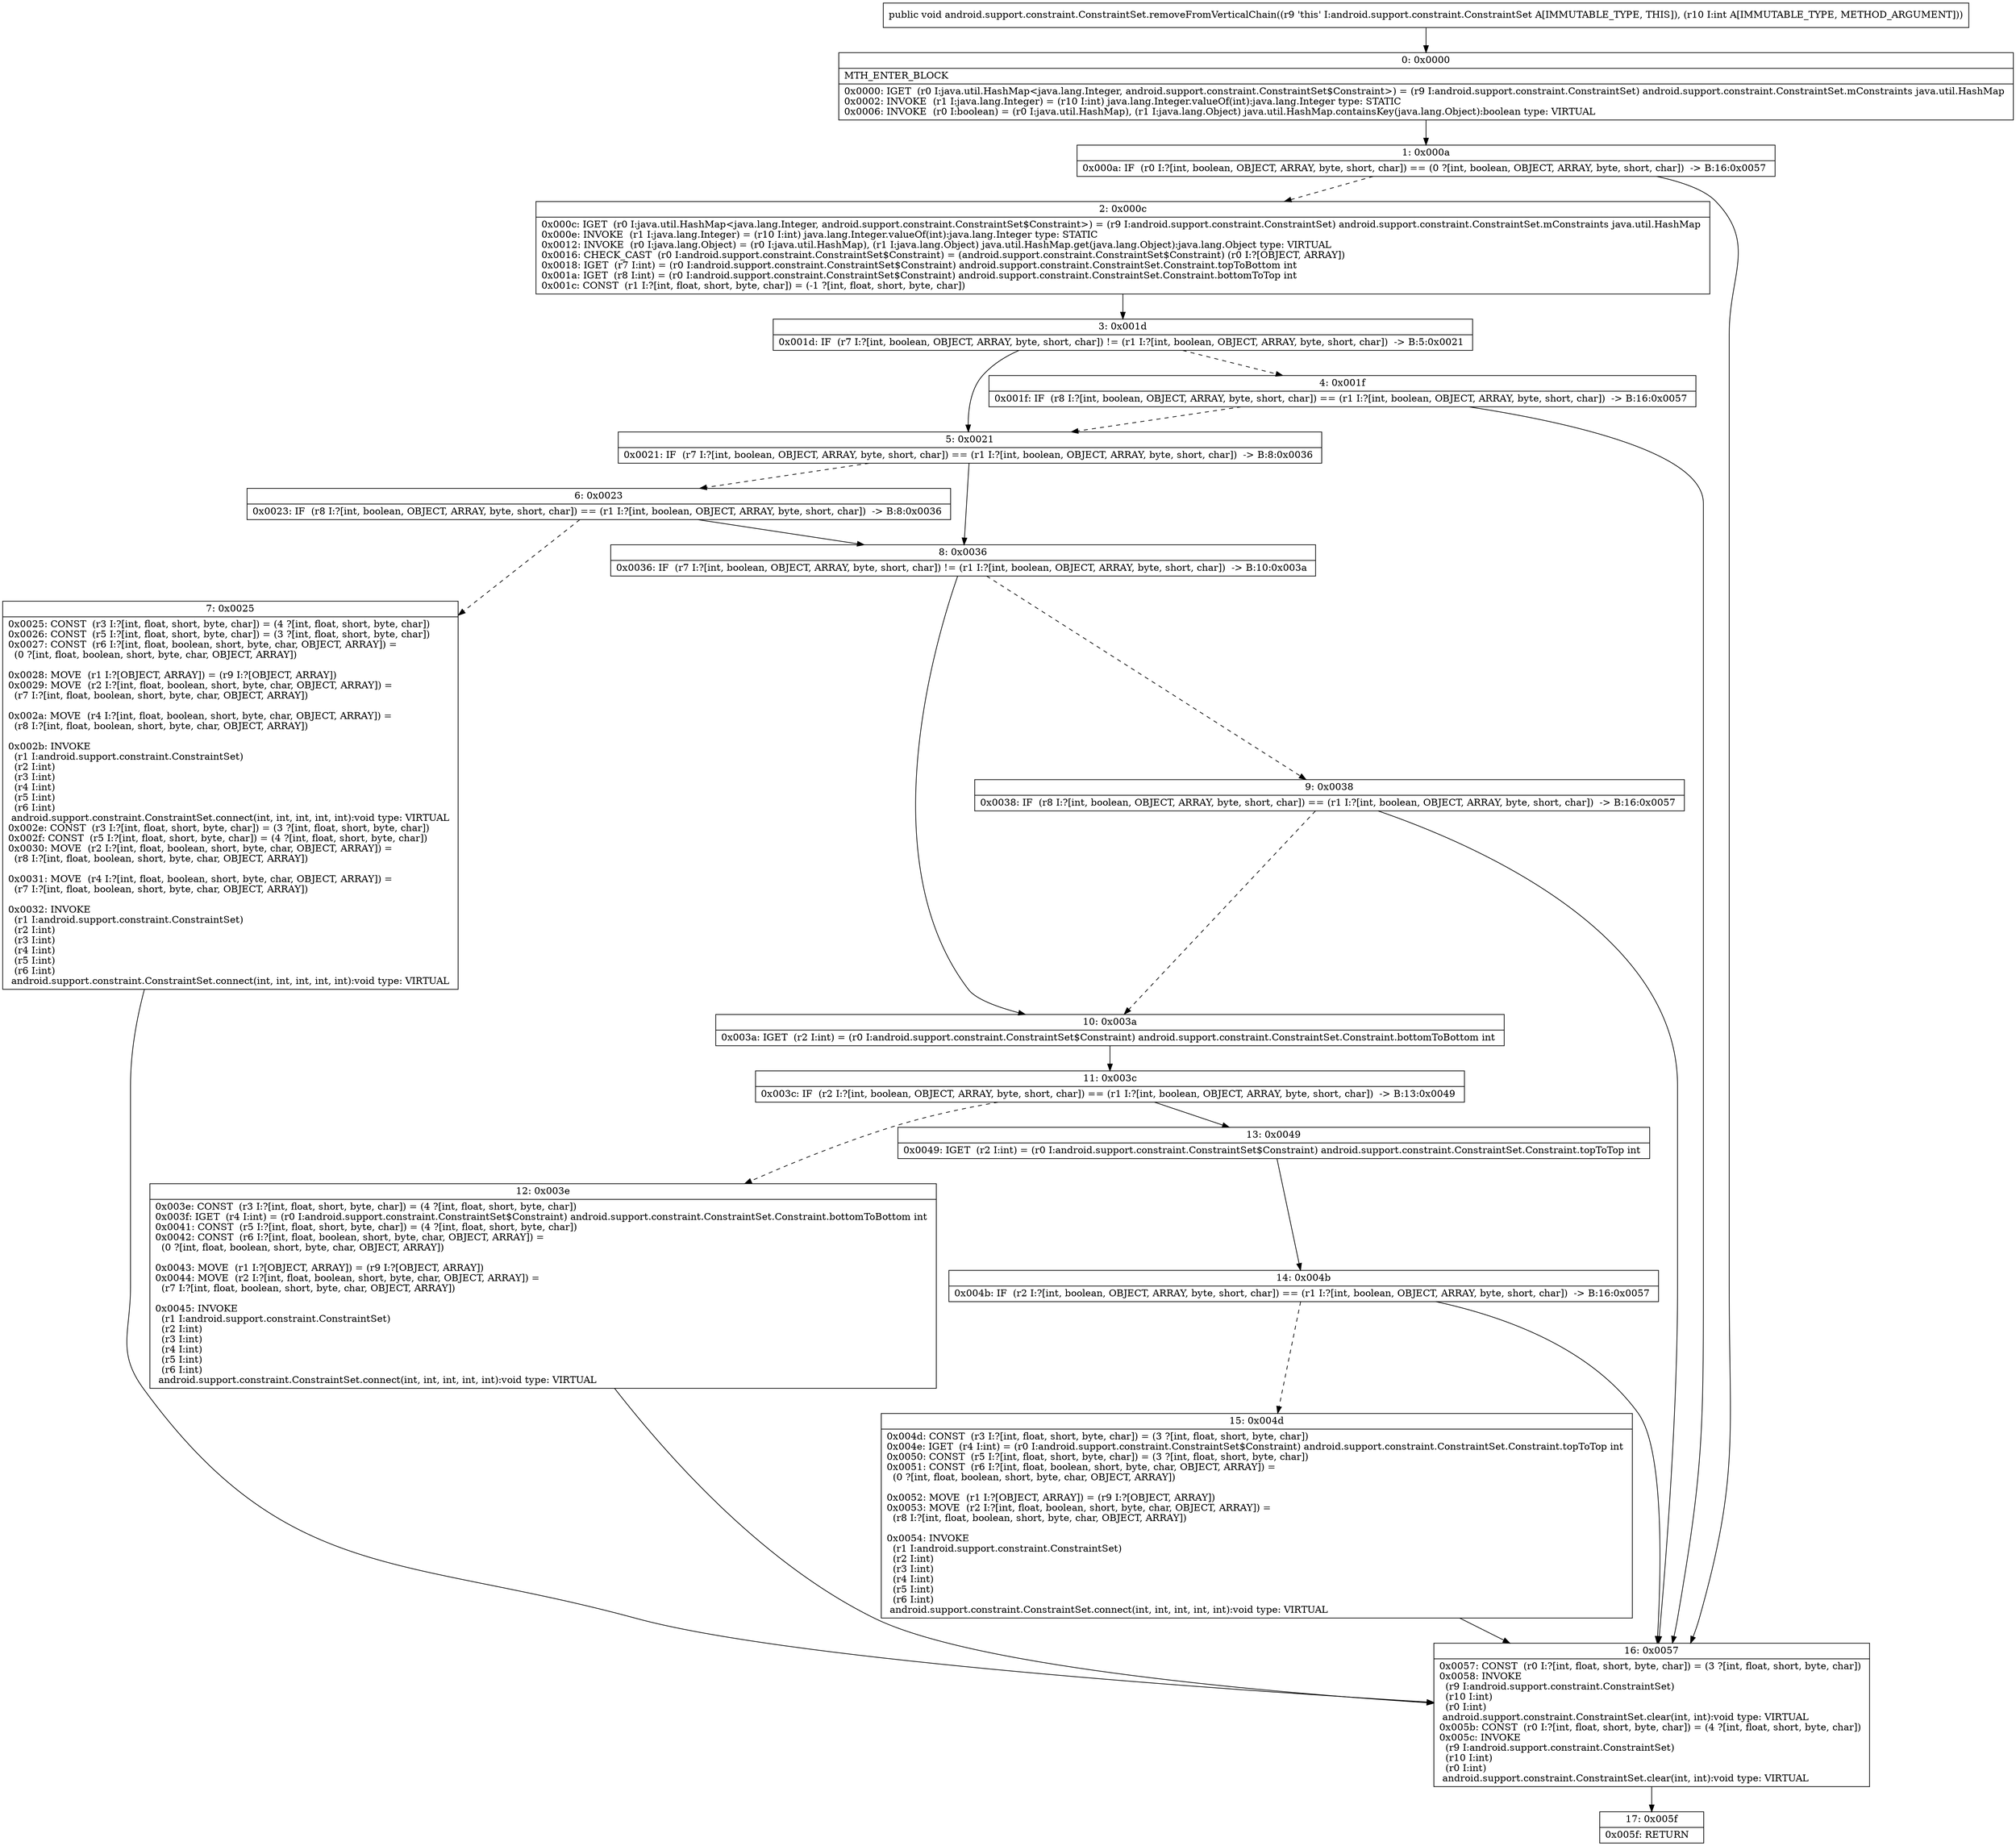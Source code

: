 digraph "CFG forandroid.support.constraint.ConstraintSet.removeFromVerticalChain(I)V" {
Node_0 [shape=record,label="{0\:\ 0x0000|MTH_ENTER_BLOCK\l|0x0000: IGET  (r0 I:java.util.HashMap\<java.lang.Integer, android.support.constraint.ConstraintSet$Constraint\>) = (r9 I:android.support.constraint.ConstraintSet) android.support.constraint.ConstraintSet.mConstraints java.util.HashMap \l0x0002: INVOKE  (r1 I:java.lang.Integer) = (r10 I:int) java.lang.Integer.valueOf(int):java.lang.Integer type: STATIC \l0x0006: INVOKE  (r0 I:boolean) = (r0 I:java.util.HashMap), (r1 I:java.lang.Object) java.util.HashMap.containsKey(java.lang.Object):boolean type: VIRTUAL \l}"];
Node_1 [shape=record,label="{1\:\ 0x000a|0x000a: IF  (r0 I:?[int, boolean, OBJECT, ARRAY, byte, short, char]) == (0 ?[int, boolean, OBJECT, ARRAY, byte, short, char])  \-\> B:16:0x0057 \l}"];
Node_2 [shape=record,label="{2\:\ 0x000c|0x000c: IGET  (r0 I:java.util.HashMap\<java.lang.Integer, android.support.constraint.ConstraintSet$Constraint\>) = (r9 I:android.support.constraint.ConstraintSet) android.support.constraint.ConstraintSet.mConstraints java.util.HashMap \l0x000e: INVOKE  (r1 I:java.lang.Integer) = (r10 I:int) java.lang.Integer.valueOf(int):java.lang.Integer type: STATIC \l0x0012: INVOKE  (r0 I:java.lang.Object) = (r0 I:java.util.HashMap), (r1 I:java.lang.Object) java.util.HashMap.get(java.lang.Object):java.lang.Object type: VIRTUAL \l0x0016: CHECK_CAST  (r0 I:android.support.constraint.ConstraintSet$Constraint) = (android.support.constraint.ConstraintSet$Constraint) (r0 I:?[OBJECT, ARRAY]) \l0x0018: IGET  (r7 I:int) = (r0 I:android.support.constraint.ConstraintSet$Constraint) android.support.constraint.ConstraintSet.Constraint.topToBottom int \l0x001a: IGET  (r8 I:int) = (r0 I:android.support.constraint.ConstraintSet$Constraint) android.support.constraint.ConstraintSet.Constraint.bottomToTop int \l0x001c: CONST  (r1 I:?[int, float, short, byte, char]) = (\-1 ?[int, float, short, byte, char]) \l}"];
Node_3 [shape=record,label="{3\:\ 0x001d|0x001d: IF  (r7 I:?[int, boolean, OBJECT, ARRAY, byte, short, char]) != (r1 I:?[int, boolean, OBJECT, ARRAY, byte, short, char])  \-\> B:5:0x0021 \l}"];
Node_4 [shape=record,label="{4\:\ 0x001f|0x001f: IF  (r8 I:?[int, boolean, OBJECT, ARRAY, byte, short, char]) == (r1 I:?[int, boolean, OBJECT, ARRAY, byte, short, char])  \-\> B:16:0x0057 \l}"];
Node_5 [shape=record,label="{5\:\ 0x0021|0x0021: IF  (r7 I:?[int, boolean, OBJECT, ARRAY, byte, short, char]) == (r1 I:?[int, boolean, OBJECT, ARRAY, byte, short, char])  \-\> B:8:0x0036 \l}"];
Node_6 [shape=record,label="{6\:\ 0x0023|0x0023: IF  (r8 I:?[int, boolean, OBJECT, ARRAY, byte, short, char]) == (r1 I:?[int, boolean, OBJECT, ARRAY, byte, short, char])  \-\> B:8:0x0036 \l}"];
Node_7 [shape=record,label="{7\:\ 0x0025|0x0025: CONST  (r3 I:?[int, float, short, byte, char]) = (4 ?[int, float, short, byte, char]) \l0x0026: CONST  (r5 I:?[int, float, short, byte, char]) = (3 ?[int, float, short, byte, char]) \l0x0027: CONST  (r6 I:?[int, float, boolean, short, byte, char, OBJECT, ARRAY]) = \l  (0 ?[int, float, boolean, short, byte, char, OBJECT, ARRAY])\l \l0x0028: MOVE  (r1 I:?[OBJECT, ARRAY]) = (r9 I:?[OBJECT, ARRAY]) \l0x0029: MOVE  (r2 I:?[int, float, boolean, short, byte, char, OBJECT, ARRAY]) = \l  (r7 I:?[int, float, boolean, short, byte, char, OBJECT, ARRAY])\l \l0x002a: MOVE  (r4 I:?[int, float, boolean, short, byte, char, OBJECT, ARRAY]) = \l  (r8 I:?[int, float, boolean, short, byte, char, OBJECT, ARRAY])\l \l0x002b: INVOKE  \l  (r1 I:android.support.constraint.ConstraintSet)\l  (r2 I:int)\l  (r3 I:int)\l  (r4 I:int)\l  (r5 I:int)\l  (r6 I:int)\l android.support.constraint.ConstraintSet.connect(int, int, int, int, int):void type: VIRTUAL \l0x002e: CONST  (r3 I:?[int, float, short, byte, char]) = (3 ?[int, float, short, byte, char]) \l0x002f: CONST  (r5 I:?[int, float, short, byte, char]) = (4 ?[int, float, short, byte, char]) \l0x0030: MOVE  (r2 I:?[int, float, boolean, short, byte, char, OBJECT, ARRAY]) = \l  (r8 I:?[int, float, boolean, short, byte, char, OBJECT, ARRAY])\l \l0x0031: MOVE  (r4 I:?[int, float, boolean, short, byte, char, OBJECT, ARRAY]) = \l  (r7 I:?[int, float, boolean, short, byte, char, OBJECT, ARRAY])\l \l0x0032: INVOKE  \l  (r1 I:android.support.constraint.ConstraintSet)\l  (r2 I:int)\l  (r3 I:int)\l  (r4 I:int)\l  (r5 I:int)\l  (r6 I:int)\l android.support.constraint.ConstraintSet.connect(int, int, int, int, int):void type: VIRTUAL \l}"];
Node_8 [shape=record,label="{8\:\ 0x0036|0x0036: IF  (r7 I:?[int, boolean, OBJECT, ARRAY, byte, short, char]) != (r1 I:?[int, boolean, OBJECT, ARRAY, byte, short, char])  \-\> B:10:0x003a \l}"];
Node_9 [shape=record,label="{9\:\ 0x0038|0x0038: IF  (r8 I:?[int, boolean, OBJECT, ARRAY, byte, short, char]) == (r1 I:?[int, boolean, OBJECT, ARRAY, byte, short, char])  \-\> B:16:0x0057 \l}"];
Node_10 [shape=record,label="{10\:\ 0x003a|0x003a: IGET  (r2 I:int) = (r0 I:android.support.constraint.ConstraintSet$Constraint) android.support.constraint.ConstraintSet.Constraint.bottomToBottom int \l}"];
Node_11 [shape=record,label="{11\:\ 0x003c|0x003c: IF  (r2 I:?[int, boolean, OBJECT, ARRAY, byte, short, char]) == (r1 I:?[int, boolean, OBJECT, ARRAY, byte, short, char])  \-\> B:13:0x0049 \l}"];
Node_12 [shape=record,label="{12\:\ 0x003e|0x003e: CONST  (r3 I:?[int, float, short, byte, char]) = (4 ?[int, float, short, byte, char]) \l0x003f: IGET  (r4 I:int) = (r0 I:android.support.constraint.ConstraintSet$Constraint) android.support.constraint.ConstraintSet.Constraint.bottomToBottom int \l0x0041: CONST  (r5 I:?[int, float, short, byte, char]) = (4 ?[int, float, short, byte, char]) \l0x0042: CONST  (r6 I:?[int, float, boolean, short, byte, char, OBJECT, ARRAY]) = \l  (0 ?[int, float, boolean, short, byte, char, OBJECT, ARRAY])\l \l0x0043: MOVE  (r1 I:?[OBJECT, ARRAY]) = (r9 I:?[OBJECT, ARRAY]) \l0x0044: MOVE  (r2 I:?[int, float, boolean, short, byte, char, OBJECT, ARRAY]) = \l  (r7 I:?[int, float, boolean, short, byte, char, OBJECT, ARRAY])\l \l0x0045: INVOKE  \l  (r1 I:android.support.constraint.ConstraintSet)\l  (r2 I:int)\l  (r3 I:int)\l  (r4 I:int)\l  (r5 I:int)\l  (r6 I:int)\l android.support.constraint.ConstraintSet.connect(int, int, int, int, int):void type: VIRTUAL \l}"];
Node_13 [shape=record,label="{13\:\ 0x0049|0x0049: IGET  (r2 I:int) = (r0 I:android.support.constraint.ConstraintSet$Constraint) android.support.constraint.ConstraintSet.Constraint.topToTop int \l}"];
Node_14 [shape=record,label="{14\:\ 0x004b|0x004b: IF  (r2 I:?[int, boolean, OBJECT, ARRAY, byte, short, char]) == (r1 I:?[int, boolean, OBJECT, ARRAY, byte, short, char])  \-\> B:16:0x0057 \l}"];
Node_15 [shape=record,label="{15\:\ 0x004d|0x004d: CONST  (r3 I:?[int, float, short, byte, char]) = (3 ?[int, float, short, byte, char]) \l0x004e: IGET  (r4 I:int) = (r0 I:android.support.constraint.ConstraintSet$Constraint) android.support.constraint.ConstraintSet.Constraint.topToTop int \l0x0050: CONST  (r5 I:?[int, float, short, byte, char]) = (3 ?[int, float, short, byte, char]) \l0x0051: CONST  (r6 I:?[int, float, boolean, short, byte, char, OBJECT, ARRAY]) = \l  (0 ?[int, float, boolean, short, byte, char, OBJECT, ARRAY])\l \l0x0052: MOVE  (r1 I:?[OBJECT, ARRAY]) = (r9 I:?[OBJECT, ARRAY]) \l0x0053: MOVE  (r2 I:?[int, float, boolean, short, byte, char, OBJECT, ARRAY]) = \l  (r8 I:?[int, float, boolean, short, byte, char, OBJECT, ARRAY])\l \l0x0054: INVOKE  \l  (r1 I:android.support.constraint.ConstraintSet)\l  (r2 I:int)\l  (r3 I:int)\l  (r4 I:int)\l  (r5 I:int)\l  (r6 I:int)\l android.support.constraint.ConstraintSet.connect(int, int, int, int, int):void type: VIRTUAL \l}"];
Node_16 [shape=record,label="{16\:\ 0x0057|0x0057: CONST  (r0 I:?[int, float, short, byte, char]) = (3 ?[int, float, short, byte, char]) \l0x0058: INVOKE  \l  (r9 I:android.support.constraint.ConstraintSet)\l  (r10 I:int)\l  (r0 I:int)\l android.support.constraint.ConstraintSet.clear(int, int):void type: VIRTUAL \l0x005b: CONST  (r0 I:?[int, float, short, byte, char]) = (4 ?[int, float, short, byte, char]) \l0x005c: INVOKE  \l  (r9 I:android.support.constraint.ConstraintSet)\l  (r10 I:int)\l  (r0 I:int)\l android.support.constraint.ConstraintSet.clear(int, int):void type: VIRTUAL \l}"];
Node_17 [shape=record,label="{17\:\ 0x005f|0x005f: RETURN   \l}"];
MethodNode[shape=record,label="{public void android.support.constraint.ConstraintSet.removeFromVerticalChain((r9 'this' I:android.support.constraint.ConstraintSet A[IMMUTABLE_TYPE, THIS]), (r10 I:int A[IMMUTABLE_TYPE, METHOD_ARGUMENT])) }"];
MethodNode -> Node_0;
Node_0 -> Node_1;
Node_1 -> Node_2[style=dashed];
Node_1 -> Node_16;
Node_2 -> Node_3;
Node_3 -> Node_4[style=dashed];
Node_3 -> Node_5;
Node_4 -> Node_5[style=dashed];
Node_4 -> Node_16;
Node_5 -> Node_6[style=dashed];
Node_5 -> Node_8;
Node_6 -> Node_7[style=dashed];
Node_6 -> Node_8;
Node_7 -> Node_16;
Node_8 -> Node_9[style=dashed];
Node_8 -> Node_10;
Node_9 -> Node_10[style=dashed];
Node_9 -> Node_16;
Node_10 -> Node_11;
Node_11 -> Node_12[style=dashed];
Node_11 -> Node_13;
Node_12 -> Node_16;
Node_13 -> Node_14;
Node_14 -> Node_15[style=dashed];
Node_14 -> Node_16;
Node_15 -> Node_16;
Node_16 -> Node_17;
}

